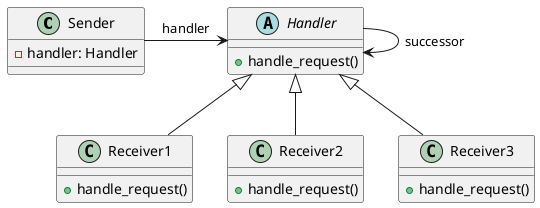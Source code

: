 @startuml

class Sender{
    -  handler: Handler
}

abstract class Handler{
    + handle_request()
}

class Receiver1{
    + handle_request()
}

class Receiver2{
    + handle_request()
}

class Receiver3{
    + handle_request()
}

Receiver1 -up-|> Handler
Receiver2 -up-|> Handler
Receiver3 -up-|> Handler

Sender -right-> Handler: handler

Handler --> Handler: successor

@enduml
